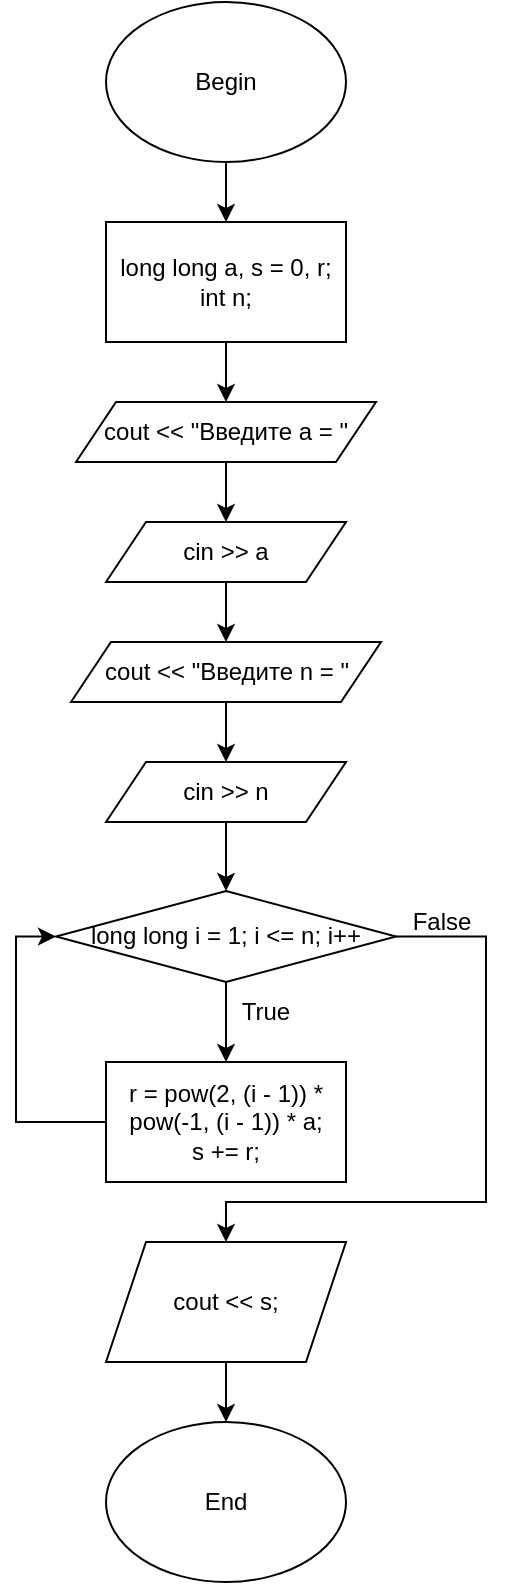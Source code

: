 <mxfile version="20.2.3" type="device"><diagram id="C5RBs43oDa-KdzZeNtuy" name="Page-1"><mxGraphModel dx="676" dy="708" grid="1" gridSize="10" guides="1" tooltips="1" connect="1" arrows="1" fold="1" page="1" pageScale="1" pageWidth="827" pageHeight="1169" math="0" shadow="0"><root><mxCell id="WIyWlLk6GJQsqaUBKTNV-0"/><mxCell id="WIyWlLk6GJQsqaUBKTNV-1" parent="WIyWlLk6GJQsqaUBKTNV-0"/><mxCell id="I77IPXu8Uois2m7ED9ER-2" value="" style="edgeStyle=orthogonalEdgeStyle;rounded=0;orthogonalLoop=1;jettySize=auto;html=1;" edge="1" parent="WIyWlLk6GJQsqaUBKTNV-1" source="I77IPXu8Uois2m7ED9ER-0" target="I77IPXu8Uois2m7ED9ER-1"><mxGeometry relative="1" as="geometry"/></mxCell><mxCell id="I77IPXu8Uois2m7ED9ER-0" value="Begin" style="ellipse;whiteSpace=wrap;html=1;" vertex="1" parent="WIyWlLk6GJQsqaUBKTNV-1"><mxGeometry x="190" y="100" width="120" height="80" as="geometry"/></mxCell><mxCell id="I77IPXu8Uois2m7ED9ER-4" value="" style="edgeStyle=orthogonalEdgeStyle;rounded=0;orthogonalLoop=1;jettySize=auto;html=1;" edge="1" parent="WIyWlLk6GJQsqaUBKTNV-1" source="I77IPXu8Uois2m7ED9ER-1" target="I77IPXu8Uois2m7ED9ER-3"><mxGeometry relative="1" as="geometry"/></mxCell><mxCell id="I77IPXu8Uois2m7ED9ER-1" value="&lt;div&gt;long long a, s = 0, r;&lt;/div&gt;&lt;div&gt;&lt;span style=&quot;&quot;&gt;&#9;&lt;/span&gt;int n;&lt;/div&gt;" style="rounded=0;whiteSpace=wrap;html=1;" vertex="1" parent="WIyWlLk6GJQsqaUBKTNV-1"><mxGeometry x="190" y="210" width="120" height="60" as="geometry"/></mxCell><mxCell id="I77IPXu8Uois2m7ED9ER-7" value="" style="edgeStyle=orthogonalEdgeStyle;rounded=0;orthogonalLoop=1;jettySize=auto;html=1;" edge="1" parent="WIyWlLk6GJQsqaUBKTNV-1" source="I77IPXu8Uois2m7ED9ER-3" target="I77IPXu8Uois2m7ED9ER-6"><mxGeometry relative="1" as="geometry"/></mxCell><mxCell id="I77IPXu8Uois2m7ED9ER-3" value="cout &amp;lt;&amp;lt; &quot;Введите a = &quot;" style="shape=parallelogram;perimeter=parallelogramPerimeter;whiteSpace=wrap;html=1;fixedSize=1;" vertex="1" parent="WIyWlLk6GJQsqaUBKTNV-1"><mxGeometry x="175" y="300" width="150" height="30" as="geometry"/></mxCell><mxCell id="I77IPXu8Uois2m7ED9ER-10" value="" style="edgeStyle=orthogonalEdgeStyle;rounded=0;orthogonalLoop=1;jettySize=auto;html=1;" edge="1" parent="WIyWlLk6GJQsqaUBKTNV-1" source="I77IPXu8Uois2m7ED9ER-6" target="I77IPXu8Uois2m7ED9ER-9"><mxGeometry relative="1" as="geometry"/></mxCell><mxCell id="I77IPXu8Uois2m7ED9ER-6" value="cin &amp;gt;&amp;gt; a" style="shape=parallelogram;perimeter=parallelogramPerimeter;whiteSpace=wrap;html=1;fixedSize=1;" vertex="1" parent="WIyWlLk6GJQsqaUBKTNV-1"><mxGeometry x="190" y="360" width="120" height="30" as="geometry"/></mxCell><mxCell id="I77IPXu8Uois2m7ED9ER-12" value="" style="edgeStyle=orthogonalEdgeStyle;rounded=0;orthogonalLoop=1;jettySize=auto;html=1;" edge="1" parent="WIyWlLk6GJQsqaUBKTNV-1" source="I77IPXu8Uois2m7ED9ER-9" target="I77IPXu8Uois2m7ED9ER-11"><mxGeometry relative="1" as="geometry"/></mxCell><mxCell id="I77IPXu8Uois2m7ED9ER-9" value="cout &amp;lt;&amp;lt; &quot;Введите n = &quot;" style="shape=parallelogram;perimeter=parallelogramPerimeter;whiteSpace=wrap;html=1;fixedSize=1;" vertex="1" parent="WIyWlLk6GJQsqaUBKTNV-1"><mxGeometry x="172.5" y="420" width="155" height="30" as="geometry"/></mxCell><mxCell id="I77IPXu8Uois2m7ED9ER-14" value="" style="edgeStyle=orthogonalEdgeStyle;rounded=0;orthogonalLoop=1;jettySize=auto;html=1;" edge="1" parent="WIyWlLk6GJQsqaUBKTNV-1" source="I77IPXu8Uois2m7ED9ER-11" target="I77IPXu8Uois2m7ED9ER-13"><mxGeometry relative="1" as="geometry"/></mxCell><mxCell id="I77IPXu8Uois2m7ED9ER-11" value="cin &amp;gt;&amp;gt; n" style="shape=parallelogram;perimeter=parallelogramPerimeter;whiteSpace=wrap;html=1;fixedSize=1;" vertex="1" parent="WIyWlLk6GJQsqaUBKTNV-1"><mxGeometry x="190" y="480" width="120" height="30" as="geometry"/></mxCell><mxCell id="I77IPXu8Uois2m7ED9ER-16" value="" style="edgeStyle=orthogonalEdgeStyle;rounded=0;orthogonalLoop=1;jettySize=auto;html=1;" edge="1" parent="WIyWlLk6GJQsqaUBKTNV-1" source="I77IPXu8Uois2m7ED9ER-13" target="I77IPXu8Uois2m7ED9ER-15"><mxGeometry relative="1" as="geometry"/></mxCell><mxCell id="I77IPXu8Uois2m7ED9ER-21" style="edgeStyle=orthogonalEdgeStyle;rounded=0;orthogonalLoop=1;jettySize=auto;html=1;entryX=0.5;entryY=0;entryDx=0;entryDy=0;" edge="1" parent="WIyWlLk6GJQsqaUBKTNV-1" source="I77IPXu8Uois2m7ED9ER-13" target="I77IPXu8Uois2m7ED9ER-20"><mxGeometry relative="1" as="geometry"><Array as="points"><mxPoint x="380" y="567"/><mxPoint x="380" y="700"/><mxPoint x="250" y="700"/></Array></mxGeometry></mxCell><mxCell id="I77IPXu8Uois2m7ED9ER-13" value="long long i = 1; i &amp;lt;= n; i++" style="rhombus;whiteSpace=wrap;html=1;" vertex="1" parent="WIyWlLk6GJQsqaUBKTNV-1"><mxGeometry x="165" y="544.5" width="170" height="45.5" as="geometry"/></mxCell><mxCell id="I77IPXu8Uois2m7ED9ER-19" style="edgeStyle=orthogonalEdgeStyle;rounded=0;orthogonalLoop=1;jettySize=auto;html=1;entryX=0;entryY=0.5;entryDx=0;entryDy=0;exitX=0;exitY=0.5;exitDx=0;exitDy=0;" edge="1" parent="WIyWlLk6GJQsqaUBKTNV-1" source="I77IPXu8Uois2m7ED9ER-15" target="I77IPXu8Uois2m7ED9ER-13"><mxGeometry relative="1" as="geometry"/></mxCell><mxCell id="I77IPXu8Uois2m7ED9ER-15" value="&lt;div&gt;r = pow(2, (i - 1)) * pow(-1, (i - 1)) * a;&lt;/div&gt;&lt;div&gt;&lt;span style=&quot;&quot;&gt;&#9;&#9;&lt;/span&gt;s += r;&lt;/div&gt;" style="rounded=0;whiteSpace=wrap;html=1;" vertex="1" parent="WIyWlLk6GJQsqaUBKTNV-1"><mxGeometry x="190" y="630" width="120" height="60" as="geometry"/></mxCell><mxCell id="I77IPXu8Uois2m7ED9ER-17" value="True" style="text;html=1;strokeColor=none;fillColor=none;align=center;verticalAlign=middle;whiteSpace=wrap;rounded=0;" vertex="1" parent="WIyWlLk6GJQsqaUBKTNV-1"><mxGeometry x="240" y="590" width="60" height="30" as="geometry"/></mxCell><mxCell id="I77IPXu8Uois2m7ED9ER-23" value="" style="edgeStyle=orthogonalEdgeStyle;rounded=0;orthogonalLoop=1;jettySize=auto;html=1;" edge="1" parent="WIyWlLk6GJQsqaUBKTNV-1" source="I77IPXu8Uois2m7ED9ER-20" target="I77IPXu8Uois2m7ED9ER-22"><mxGeometry relative="1" as="geometry"/></mxCell><mxCell id="I77IPXu8Uois2m7ED9ER-20" value="cout &amp;lt;&amp;lt; s;" style="shape=parallelogram;perimeter=parallelogramPerimeter;whiteSpace=wrap;html=1;fixedSize=1;" vertex="1" parent="WIyWlLk6GJQsqaUBKTNV-1"><mxGeometry x="190" y="720" width="120" height="60" as="geometry"/></mxCell><mxCell id="I77IPXu8Uois2m7ED9ER-22" value="End" style="ellipse;whiteSpace=wrap;html=1;" vertex="1" parent="WIyWlLk6GJQsqaUBKTNV-1"><mxGeometry x="190" y="810" width="120" height="80" as="geometry"/></mxCell><mxCell id="I77IPXu8Uois2m7ED9ER-24" value="False" style="text;html=1;strokeColor=none;fillColor=none;align=center;verticalAlign=middle;whiteSpace=wrap;rounded=0;" vertex="1" parent="WIyWlLk6GJQsqaUBKTNV-1"><mxGeometry x="327.5" y="544.5" width="60" height="30" as="geometry"/></mxCell></root></mxGraphModel></diagram></mxfile>